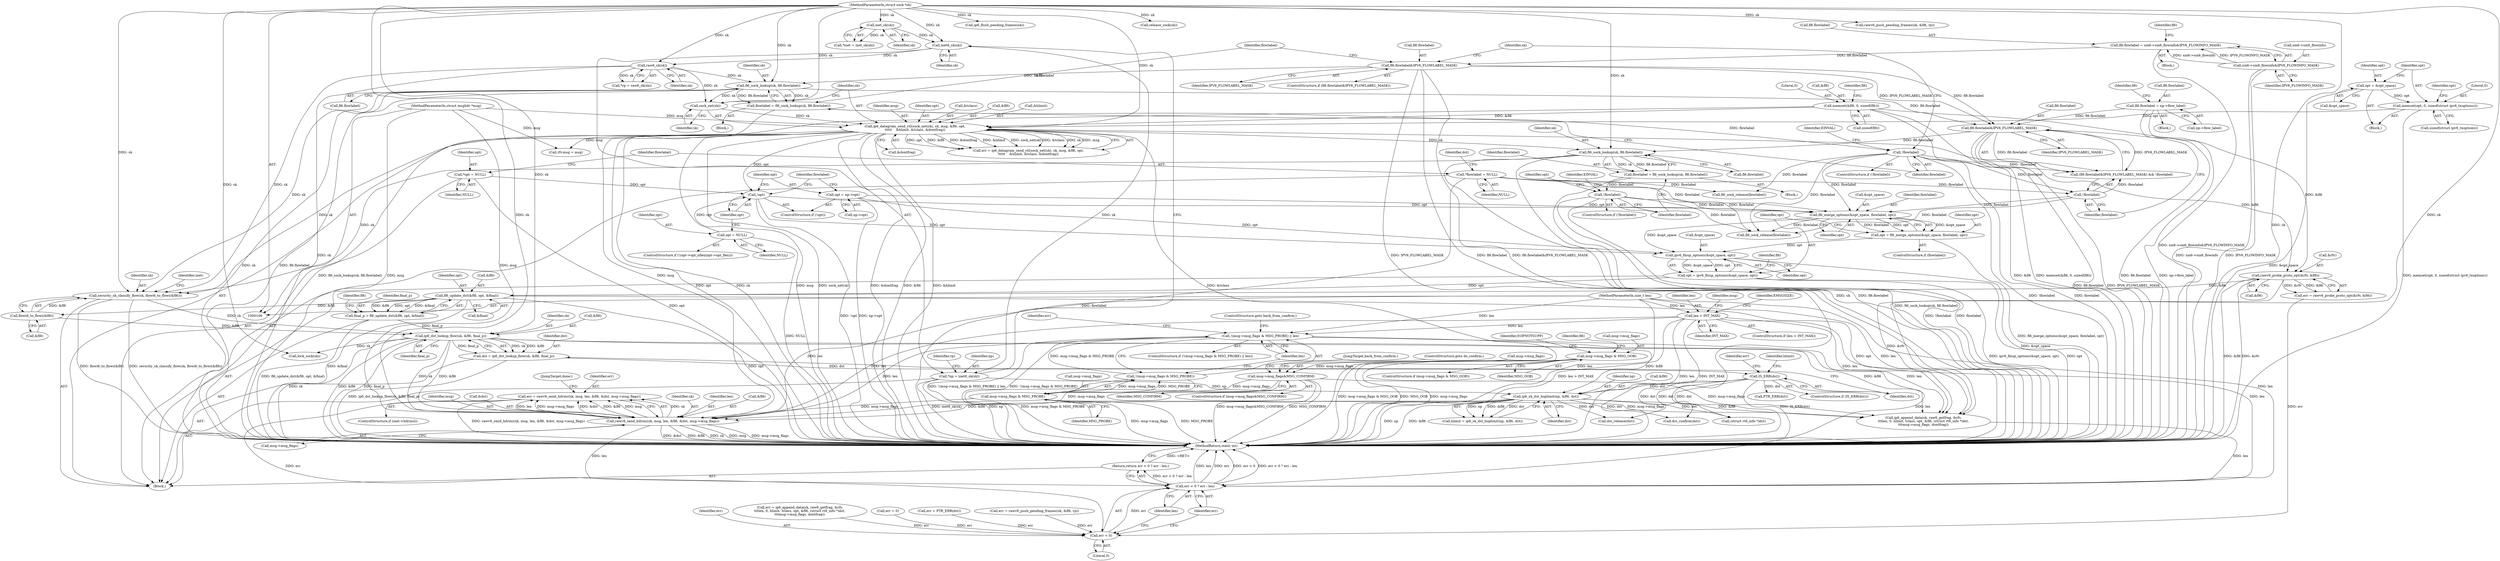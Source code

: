 digraph "1_linux_45f6fad84cc305103b28d73482b344d7f5b76f39_13@API" {
"1000649" [label="(Call,err = rawv6_send_hdrinc(sk, msg, len, &fl6, &dst, msg->msg_flags))"];
"1000651" [label="(Call,rawv6_send_hdrinc(sk, msg, len, &fl6, &dst, msg->msg_flags))"];
"1000594" [label="(Call,ip6_dst_lookup_flow(sk, &fl6, final_p))"];
"1000578" [label="(Call,security_sk_classify_flow(sk, flowi6_to_flowi(&fl6)))"];
"1000393" [label="(Call,ip6_datagram_send_ctl(sock_net(sk), sk, msg, &fl6, opt,\n\t\t\t\t\t    &hlimit, &tclass, &dontfrag))"];
"1000394" [label="(Call,sock_net(sk))"];
"1000279" [label="(Call,fl6_sock_lookup(sk, fl6.flowlabel))"];
"1000128" [label="(Call,raw6_sk(sk))"];
"1000123" [label="(Call,inet6_sk(sk))"];
"1000118" [label="(Call,inet_sk(sk))"];
"1000107" [label="(MethodParameterIn,struct sock *sk)"];
"1000271" [label="(Call,fl6.flowlabel&IPV6_FLOWLABEL_MASK)"];
"1000261" [label="(Call,fl6.flowlabel = sin6->sin6_flowinfo&IPV6_FLOWINFO_MASK)"];
"1000265" [label="(Call,sin6->sin6_flowinfo&IPV6_FLOWINFO_MASK)"];
"1000108" [label="(MethodParameterIn,struct msghdr *msg)"];
"1000183" [label="(Call,memset(&fl6, 0, sizeof(fl6)))"];
"1000380" [label="(Call,memset(opt, 0, sizeof(struct ipv6_txoptions)))"];
"1000376" [label="(Call,opt = &opt_space)"];
"1000428" [label="(Call,fl6_sock_lookup(sk, fl6.flowlabel))"];
"1000418" [label="(Call,fl6.flowlabel&IPV6_FLOWLABEL_MASK)"];
"1000351" [label="(Call,fl6.flowlabel = np->flow_label)"];
"1000580" [label="(Call,flowi6_to_flowi(&fl6))"];
"1000541" [label="(Call,fl6_update_dst(&fl6, opt, &final))"];
"1000491" [label="(Call,rawv6_probe_proto_opt(&rfv, &fl6))"];
"1000468" [label="(Call,opt = ipv6_fixup_options(&opt_space, opt))"];
"1000470" [label="(Call,ipv6_fixup_options(&opt_space, opt))"];
"1000463" [label="(Call,fl6_merge_options(&opt_space, flowlabel, opt))"];
"1000285" [label="(Call,!flowlabel)"];
"1000277" [label="(Call,flowlabel = fl6_sock_lookup(sk, fl6.flowlabel))"];
"1000423" [label="(Call,!flowlabel)"];
"1000135" [label="(Call,*flowlabel = NULL)"];
"1000434" [label="(Call,!flowlabel)"];
"1000426" [label="(Call,flowlabel = fl6_sock_lookup(sk, fl6.flowlabel))"];
"1000454" [label="(Call,opt = np->opt)"];
"1000452" [label="(Call,!opt)"];
"1000131" [label="(Call,*opt = NULL)"];
"1000448" [label="(Call,opt = NULL)"];
"1000461" [label="(Call,opt = fl6_merge_options(&opt_space, flowlabel, opt))"];
"1000539" [label="(Call,final_p = fl6_update_dst(&fl6, opt, &final))"];
"1000168" [label="(Call,len > INT_MAX)"];
"1000109" [label="(MethodParameterIn,size_t len)"];
"1000725" [label="(Call,!(msg->msg_flags & MSG_PROBE) || len)"];
"1000726" [label="(Call,!(msg->msg_flags & MSG_PROBE))"];
"1000727" [label="(Call,msg->msg_flags & MSG_PROBE)"];
"1000638" [label="(Call,msg->msg_flags&MSG_CONFIRM)"];
"1000175" [label="(Call,msg->msg_flags & MSG_OOB)"];
"1000614" [label="(Call,ip6_sk_dst_hoplimit(np, &fl6, dst))"];
"1000121" [label="(Call,*np = inet6_sk(sk))"];
"1000600" [label="(Call,IS_ERR(dst))"];
"1000592" [label="(Call,dst = ip6_dst_lookup_flow(sk, &fl6, final_p))"];
"1000716" [label="(Call,err < 0)"];
"1000715" [label="(Call,err < 0 ? err : len)"];
"1000714" [label="(Return,return err < 0 ? err : len;)"];
"1000123" [label="(Call,inet6_sk(sk))"];
"1000167" [label="(ControlStructure,if (len > INT_MAX))"];
"1000615" [label="(Identifier,np)"];
"1000183" [label="(Call,memset(&fl6, 0, sizeof(fl6)))"];
"1000430" [label="(Call,fl6.flowlabel)"];
"1000433" [label="(ControlStructure,if (!flowlabel))"];
"1000173" [label="(Identifier,EMSGSIZE)"];
"1000179" [label="(Identifier,MSG_OOB)"];
"1000168" [label="(Call,len > INT_MAX)"];
"1000689" [label="(Call,ip6_flush_pending_frames(sk))"];
"1000169" [label="(Identifier,len)"];
"1000137" [label="(Identifier,NULL)"];
"1000467" [label="(Identifier,opt)"];
"1000653" [label="(Identifier,msg)"];
"1000599" [label="(ControlStructure,if (IS_ERR(dst)))"];
"1000717" [label="(Identifier,err)"];
"1000580" [label="(Call,flowi6_to_flowi(&fl6))"];
"1000716" [label="(Call,err < 0)"];
"1000383" [label="(Call,sizeof(struct ipv6_txoptions))"];
"1000191" [label="(Identifier,fl6)"];
"1000639" [label="(Call,msg->msg_flags)"];
"1000272" [label="(Call,fl6.flowlabel)"];
"1000140" [label="(Identifier,dst)"];
"1000594" [label="(Call,ip6_dst_lookup_flow(sk, &fl6, final_p))"];
"1000712" [label="(Call,fl6_sock_release(flowlabel))"];
"1000378" [label="(Call,&opt_space)"];
"1000187" [label="(Call,sizeof(fl6))"];
"1000110" [label="(Block,)"];
"1000666" [label="(Call,err = ip6_append_data(sk, raw6_getfrag, &rfv,\n\t\t\tlen, 0, hlimit, tclass, opt, &fl6, (struct rt6_info *)dst,\n\t\t\tmsg->msg_flags, dontfrag))"];
"1000417" [label="(Call,(fl6.flowlabel&IPV6_FLOWLABEL_MASK) && !flowlabel)"];
"1000351" [label="(Call,fl6.flowlabel = np->flow_label)"];
"1000330" [label="(Block,)"];
"1000400" [label="(Identifier,opt)"];
"1000185" [label="(Identifier,fl6)"];
"1000668" [label="(Call,ip6_append_data(sk, raw6_getfrag, &rfv,\n\t\t\tlen, 0, hlimit, tclass, opt, &fl6, (struct rt6_info *)dst,\n\t\t\tmsg->msg_flags, dontfrag))"];
"1000461" [label="(Call,opt = fl6_merge_options(&opt_space, flowlabel, opt))"];
"1000448" [label="(Call,opt = NULL)"];
"1000460" [label="(Identifier,flowlabel)"];
"1000610" [label="(Identifier,hlimit)"];
"1000657" [label="(Call,&dst)"];
"1000579" [label="(Identifier,sk)"];
"1000491" [label="(Call,rawv6_probe_proto_opt(&rfv, &fl6))"];
"1000273" [label="(Identifier,fl6)"];
"1000595" [label="(Identifier,sk)"];
"1000129" [label="(Identifier,sk)"];
"1000725" [label="(Call,!(msg->msg_flags & MSG_PROBE) || len)"];
"1000281" [label="(Call,fl6.flowlabel)"];
"1000280" [label="(Identifier,sk)"];
"1000393" [label="(Call,ip6_datagram_send_ctl(sock_net(sk), sk, msg, &fl6, opt,\n\t\t\t\t\t    &hlimit, &tclass, &dontfrag))"];
"1000395" [label="(Identifier,sk)"];
"1000275" [label="(Identifier,IPV6_FLOWLABEL_MASK)"];
"1000131" [label="(Call,*opt = NULL)"];
"1000391" [label="(Call,err = ip6_datagram_send_ctl(sock_net(sk), sk, msg, &fl6, opt,\n\t\t\t\t\t    &hlimit, &tclass, &dontfrag))"];
"1000651" [label="(Call,rawv6_send_hdrinc(sk, msg, len, &fl6, &dst, msg->msg_flags))"];
"1000276" [label="(Block,)"];
"1000649" [label="(Call,err = rawv6_send_hdrinc(sk, msg, len, &fl6, &dst, msg->msg_flags))"];
"1000706" [label="(Call,release_sock(sk))"];
"1000456" [label="(Call,np->opt)"];
"1000285" [label="(Call,!flowlabel)"];
"1000427" [label="(Identifier,flowlabel)"];
"1000175" [label="(Call,msg->msg_flags & MSG_OOB)"];
"1000581" [label="(Call,&fl6)"];
"1000732" [label="(Identifier,len)"];
"1000463" [label="(Call,fl6_merge_options(&opt_space, flowlabel, opt))"];
"1000462" [label="(Identifier,opt)"];
"1000426" [label="(Call,flowlabel = fl6_sock_lookup(sk, fl6.flowlabel))"];
"1000468" [label="(Call,opt = ipv6_fixup_options(&opt_space, opt))"];
"1000128" [label="(Call,raw6_sk(sk))"];
"1000425" [label="(Block,)"];
"1000126" [label="(Call,*rp = raw6_sk(sk))"];
"1000708" [label="(JumpTarget,done:)"];
"1000714" [label="(Return,return err < 0 ? err : len;)"];
"1000645" [label="(ControlStructure,if (inet->hdrincl))"];
"1000394" [label="(Call,sock_net(sk))"];
"1000271" [label="(Call,fl6.flowlabel&IPV6_FLOWLABEL_MASK)"];
"1000265" [label="(Call,sin6->sin6_flowinfo&IPV6_FLOWINFO_MASK)"];
"1000403" [label="(Call,&tclass)"];
"1000381" [label="(Identifier,opt)"];
"1000455" [label="(Identifier,opt)"];
"1000382" [label="(Literal,0)"];
"1000398" [label="(Call,&fl6)"];
"1000186" [label="(Literal,0)"];
"1000735" [label="(Identifier,err)"];
"1000119" [label="(Identifier,sk)"];
"1000396" [label="(Identifier,sk)"];
"1000466" [label="(Identifier,flowlabel)"];
"1000107" [label="(MethodParameterIn,struct sock *sk)"];
"1000108" [label="(MethodParameterIn,struct msghdr *msg)"];
"1000452" [label="(Call,!opt)"];
"1000450" [label="(Identifier,NULL)"];
"1000644" [label="(JumpTarget,back_from_confirm:)"];
"1000270" [label="(ControlStructure,if (fl6.flowlabel&IPV6_FLOWLABEL_MASK))"];
"1000266" [label="(Call,sin6->sin6_flowinfo)"];
"1000352" [label="(Call,fl6.flowlabel)"];
"1000261" [label="(Call,fl6.flowlabel = sin6->sin6_flowinfo&IPV6_FLOWINFO_MASK)"];
"1000664" [label="(Call,lock_sock(sk))"];
"1000541" [label="(Call,fl6_update_dst(&fl6, opt, &final))"];
"1000601" [label="(Identifier,dst)"];
"1000612" [label="(Call,hlimit = ip6_sk_dst_hoplimit(np, &fl6, dst))"];
"1000600" [label="(Call,IS_ERR(dst))"];
"1000269" [label="(Identifier,IPV6_FLOWINFO_MASK)"];
"1000451" [label="(ControlStructure,if (!opt))"];
"1000652" [label="(Identifier,sk)"];
"1000423" [label="(Call,!flowlabel)"];
"1000720" [label="(Identifier,len)"];
"1000118" [label="(Call,inet_sk(sk))"];
"1000377" [label="(Identifier,opt)"];
"1000453" [label="(Identifier,opt)"];
"1000722" [label="(Call,dst_confirm(dst))"];
"1000262" [label="(Call,fl6.flowlabel)"];
"1000596" [label="(Call,&fl6)"];
"1000476" [label="(Identifier,fl6)"];
"1000614" [label="(Call,ip6_sk_dst_hoplimit(np, &fl6, dst))"];
"1000454" [label="(Call,opt = np->opt)"];
"1000136" [label="(Identifier,flowlabel)"];
"1000132" [label="(Identifier,opt)"];
"1000539" [label="(Call,final_p = fl6_update_dst(&fl6, opt, &final))"];
"1000376" [label="(Call,opt = &opt_space)"];
"1000680" [label="(Call,(struct rt6_info *)dst)"];
"1000434" [label="(Call,!flowlabel)"];
"1000659" [label="(Call,msg->msg_flags)"];
"1000544" [label="(Identifier,opt)"];
"1000724" [label="(ControlStructure,if (!(msg->msg_flags & MSG_PROBE) || len))"];
"1000637" [label="(ControlStructure,if (msg->msg_flags&MSG_CONFIRM))"];
"1000135" [label="(Call,*flowlabel = NULL)"];
"1000412" [label="(Call,fl6_sock_release(flowlabel))"];
"1000618" [label="(Identifier,dst)"];
"1000418" [label="(Call,fl6.flowlabel&IPV6_FLOWLABEL_MASK)"];
"1000593" [label="(Identifier,dst)"];
"1000719" [label="(Identifier,err)"];
"1000734" [label="(Call,err = 0)"];
"1000109" [label="(MethodParameterIn,size_t len)"];
"1000727" [label="(Call,msg->msg_flags & MSG_PROBE)"];
"1000177" [label="(Identifier,msg)"];
"1000642" [label="(Identifier,MSG_CONFIRM)"];
"1000654" [label="(Identifier,len)"];
"1000122" [label="(Identifier,np)"];
"1000422" [label="(Identifier,IPV6_FLOWLABEL_MASK)"];
"1000479" [label="(Call,rfv.msg = msg)"];
"1000133" [label="(Identifier,NULL)"];
"1000277" [label="(Call,flowlabel = fl6_sock_lookup(sk, fl6.flowlabel))"];
"1000170" [label="(Identifier,INT_MAX)"];
"1000598" [label="(Identifier,final_p)"];
"1000449" [label="(Identifier,opt)"];
"1000738" [label="(MethodReturn,static int)"];
"1000429" [label="(Identifier,sk)"];
"1000650" [label="(Identifier,err)"];
"1000471" [label="(Call,&opt_space)"];
"1000603" [label="(Call,err = PTR_ERR(dst))"];
"1000655" [label="(Call,&fl6)"];
"1000116" [label="(Call,*inet = inet_sk(sk))"];
"1000585" [label="(Identifier,inet)"];
"1000380" [label="(Call,memset(opt, 0, sizeof(struct ipv6_txoptions)))"];
"1000592" [label="(Call,dst = ip6_dst_lookup_flow(sk, &fl6, final_p))"];
"1000361" [label="(Identifier,fl6)"];
"1000439" [label="(ControlStructure,if (!(opt->opt_nflen|opt->opt_flen)))"];
"1000401" [label="(Call,&hlimit)"];
"1000731" [label="(Identifier,MSG_PROBE)"];
"1000289" [label="(Identifier,EINVAL)"];
"1000284" [label="(ControlStructure,if (!flowlabel))"];
"1000604" [label="(Identifier,err)"];
"1000551" [label="(Identifier,fl6)"];
"1000718" [label="(Literal,0)"];
"1000492" [label="(Call,&rfv)"];
"1000375" [label="(Block,)"];
"1000470" [label="(Call,ipv6_fixup_options(&opt_space, opt))"];
"1000715" [label="(Call,err < 0 ? err : len)"];
"1000443" [label="(Identifier,opt)"];
"1000174" [label="(ControlStructure,if (msg->msg_flags & MSG_OOB))"];
"1000638" [label="(Call,msg->msg_flags&MSG_CONFIRM)"];
"1000464" [label="(Call,&opt_space)"];
"1000121" [label="(Call,*np = inet6_sk(sk))"];
"1000176" [label="(Call,msg->msg_flags)"];
"1000127" [label="(Identifier,rp)"];
"1000279" [label="(Call,fl6_sock_lookup(sk, fl6.flowlabel))"];
"1000540" [label="(Identifier,final_p)"];
"1000616" [label="(Call,&fl6)"];
"1000578" [label="(Call,security_sk_classify_flow(sk, flowi6_to_flowi(&fl6)))"];
"1000405" [label="(Call,&dontfrag)"];
"1000397" [label="(Identifier,msg)"];
"1000733" [label="(ControlStructure,goto back_from_confirm;)"];
"1000438" [label="(Identifier,EINVAL)"];
"1000726" [label="(Call,!(msg->msg_flags & MSG_PROBE))"];
"1000278" [label="(Identifier,flowlabel)"];
"1000294" [label="(Identifier,sk)"];
"1000355" [label="(Call,np->flow_label)"];
"1000545" [label="(Call,&final)"];
"1000419" [label="(Call,fl6.flowlabel)"];
"1000701" [label="(Call,rawv6_push_pending_frames(sk, &fl6, rp))"];
"1000428" [label="(Call,fl6_sock_lookup(sk, fl6.flowlabel))"];
"1000473" [label="(Identifier,opt)"];
"1000435" [label="(Identifier,flowlabel)"];
"1000605" [label="(Call,PTR_ERR(dst))"];
"1000643" [label="(ControlStructure,goto do_confirm;)"];
"1000459" [label="(ControlStructure,if (flowlabel))"];
"1000728" [label="(Call,msg->msg_flags)"];
"1000709" [label="(Call,dst_release(dst))"];
"1000542" [label="(Call,&fl6)"];
"1000286" [label="(Identifier,flowlabel)"];
"1000387" [label="(Identifier,opt)"];
"1000469" [label="(Identifier,opt)"];
"1000260" [label="(Block,)"];
"1000424" [label="(Identifier,flowlabel)"];
"1000699" [label="(Call,err = rawv6_push_pending_frames(sk, &fl6, rp))"];
"1000489" [label="(Call,err = rawv6_probe_proto_opt(&rfv, &fl6))"];
"1000182" [label="(Identifier,EOPNOTSUPP)"];
"1000494" [label="(Call,&fl6)"];
"1000124" [label="(Identifier,sk)"];
"1000184" [label="(Call,&fl6)"];
"1000649" -> "1000645"  [label="AST: "];
"1000649" -> "1000651"  [label="CFG: "];
"1000650" -> "1000649"  [label="AST: "];
"1000651" -> "1000649"  [label="AST: "];
"1000708" -> "1000649"  [label="CFG: "];
"1000649" -> "1000738"  [label="DDG: rawv6_send_hdrinc(sk, msg, len, &fl6, &dst, msg->msg_flags)"];
"1000651" -> "1000649"  [label="DDG: sk"];
"1000651" -> "1000649"  [label="DDG: len"];
"1000651" -> "1000649"  [label="DDG: msg->msg_flags"];
"1000651" -> "1000649"  [label="DDG: &dst"];
"1000651" -> "1000649"  [label="DDG: &fl6"];
"1000651" -> "1000649"  [label="DDG: msg"];
"1000649" -> "1000716"  [label="DDG: err"];
"1000651" -> "1000659"  [label="CFG: "];
"1000652" -> "1000651"  [label="AST: "];
"1000653" -> "1000651"  [label="AST: "];
"1000654" -> "1000651"  [label="AST: "];
"1000655" -> "1000651"  [label="AST: "];
"1000657" -> "1000651"  [label="AST: "];
"1000659" -> "1000651"  [label="AST: "];
"1000651" -> "1000738"  [label="DDG: &fl6"];
"1000651" -> "1000738"  [label="DDG: sk"];
"1000651" -> "1000738"  [label="DDG: msg"];
"1000651" -> "1000738"  [label="DDG: msg->msg_flags"];
"1000651" -> "1000738"  [label="DDG: &dst"];
"1000594" -> "1000651"  [label="DDG: sk"];
"1000594" -> "1000651"  [label="DDG: &fl6"];
"1000107" -> "1000651"  [label="DDG: sk"];
"1000108" -> "1000651"  [label="DDG: msg"];
"1000393" -> "1000651"  [label="DDG: msg"];
"1000168" -> "1000651"  [label="DDG: len"];
"1000725" -> "1000651"  [label="DDG: len"];
"1000109" -> "1000651"  [label="DDG: len"];
"1000614" -> "1000651"  [label="DDG: &fl6"];
"1000638" -> "1000651"  [label="DDG: msg->msg_flags"];
"1000727" -> "1000651"  [label="DDG: msg->msg_flags"];
"1000651" -> "1000715"  [label="DDG: len"];
"1000594" -> "1000592"  [label="AST: "];
"1000594" -> "1000598"  [label="CFG: "];
"1000595" -> "1000594"  [label="AST: "];
"1000596" -> "1000594"  [label="AST: "];
"1000598" -> "1000594"  [label="AST: "];
"1000592" -> "1000594"  [label="CFG: "];
"1000594" -> "1000738"  [label="DDG: final_p"];
"1000594" -> "1000738"  [label="DDG: sk"];
"1000594" -> "1000738"  [label="DDG: &fl6"];
"1000594" -> "1000592"  [label="DDG: sk"];
"1000594" -> "1000592"  [label="DDG: &fl6"];
"1000594" -> "1000592"  [label="DDG: final_p"];
"1000578" -> "1000594"  [label="DDG: sk"];
"1000107" -> "1000594"  [label="DDG: sk"];
"1000580" -> "1000594"  [label="DDG: &fl6"];
"1000539" -> "1000594"  [label="DDG: final_p"];
"1000594" -> "1000614"  [label="DDG: &fl6"];
"1000594" -> "1000664"  [label="DDG: sk"];
"1000594" -> "1000668"  [label="DDG: &fl6"];
"1000578" -> "1000110"  [label="AST: "];
"1000578" -> "1000580"  [label="CFG: "];
"1000579" -> "1000578"  [label="AST: "];
"1000580" -> "1000578"  [label="AST: "];
"1000585" -> "1000578"  [label="CFG: "];
"1000578" -> "1000738"  [label="DDG: flowi6_to_flowi(&fl6)"];
"1000578" -> "1000738"  [label="DDG: security_sk_classify_flow(sk, flowi6_to_flowi(&fl6))"];
"1000393" -> "1000578"  [label="DDG: sk"];
"1000279" -> "1000578"  [label="DDG: sk"];
"1000128" -> "1000578"  [label="DDG: sk"];
"1000428" -> "1000578"  [label="DDG: sk"];
"1000107" -> "1000578"  [label="DDG: sk"];
"1000580" -> "1000578"  [label="DDG: &fl6"];
"1000393" -> "1000391"  [label="AST: "];
"1000393" -> "1000405"  [label="CFG: "];
"1000394" -> "1000393"  [label="AST: "];
"1000396" -> "1000393"  [label="AST: "];
"1000397" -> "1000393"  [label="AST: "];
"1000398" -> "1000393"  [label="AST: "];
"1000400" -> "1000393"  [label="AST: "];
"1000401" -> "1000393"  [label="AST: "];
"1000403" -> "1000393"  [label="AST: "];
"1000405" -> "1000393"  [label="AST: "];
"1000391" -> "1000393"  [label="CFG: "];
"1000393" -> "1000738"  [label="DDG: sk"];
"1000393" -> "1000738"  [label="DDG: msg"];
"1000393" -> "1000738"  [label="DDG: sock_net(sk)"];
"1000393" -> "1000738"  [label="DDG: &dontfrag"];
"1000393" -> "1000738"  [label="DDG: &fl6"];
"1000393" -> "1000738"  [label="DDG: &hlimit"];
"1000393" -> "1000738"  [label="DDG: &tclass"];
"1000393" -> "1000738"  [label="DDG: opt"];
"1000393" -> "1000391"  [label="DDG: opt"];
"1000393" -> "1000391"  [label="DDG: &fl6"];
"1000393" -> "1000391"  [label="DDG: &dontfrag"];
"1000393" -> "1000391"  [label="DDG: &hlimit"];
"1000393" -> "1000391"  [label="DDG: sock_net(sk)"];
"1000393" -> "1000391"  [label="DDG: &tclass"];
"1000393" -> "1000391"  [label="DDG: sk"];
"1000393" -> "1000391"  [label="DDG: msg"];
"1000394" -> "1000393"  [label="DDG: sk"];
"1000107" -> "1000393"  [label="DDG: sk"];
"1000108" -> "1000393"  [label="DDG: msg"];
"1000183" -> "1000393"  [label="DDG: &fl6"];
"1000380" -> "1000393"  [label="DDG: opt"];
"1000393" -> "1000428"  [label="DDG: sk"];
"1000393" -> "1000452"  [label="DDG: opt"];
"1000393" -> "1000479"  [label="DDG: msg"];
"1000393" -> "1000491"  [label="DDG: &fl6"];
"1000394" -> "1000395"  [label="CFG: "];
"1000395" -> "1000394"  [label="AST: "];
"1000396" -> "1000394"  [label="CFG: "];
"1000279" -> "1000394"  [label="DDG: sk"];
"1000128" -> "1000394"  [label="DDG: sk"];
"1000107" -> "1000394"  [label="DDG: sk"];
"1000279" -> "1000277"  [label="AST: "];
"1000279" -> "1000281"  [label="CFG: "];
"1000280" -> "1000279"  [label="AST: "];
"1000281" -> "1000279"  [label="AST: "];
"1000277" -> "1000279"  [label="CFG: "];
"1000279" -> "1000738"  [label="DDG: sk"];
"1000279" -> "1000738"  [label="DDG: fl6.flowlabel"];
"1000279" -> "1000277"  [label="DDG: sk"];
"1000279" -> "1000277"  [label="DDG: fl6.flowlabel"];
"1000128" -> "1000279"  [label="DDG: sk"];
"1000107" -> "1000279"  [label="DDG: sk"];
"1000271" -> "1000279"  [label="DDG: fl6.flowlabel"];
"1000279" -> "1000418"  [label="DDG: fl6.flowlabel"];
"1000128" -> "1000126"  [label="AST: "];
"1000128" -> "1000129"  [label="CFG: "];
"1000129" -> "1000128"  [label="AST: "];
"1000126" -> "1000128"  [label="CFG: "];
"1000128" -> "1000738"  [label="DDG: sk"];
"1000128" -> "1000126"  [label="DDG: sk"];
"1000123" -> "1000128"  [label="DDG: sk"];
"1000107" -> "1000128"  [label="DDG: sk"];
"1000123" -> "1000121"  [label="AST: "];
"1000123" -> "1000124"  [label="CFG: "];
"1000124" -> "1000123"  [label="AST: "];
"1000121" -> "1000123"  [label="CFG: "];
"1000123" -> "1000121"  [label="DDG: sk"];
"1000118" -> "1000123"  [label="DDG: sk"];
"1000107" -> "1000123"  [label="DDG: sk"];
"1000118" -> "1000116"  [label="AST: "];
"1000118" -> "1000119"  [label="CFG: "];
"1000119" -> "1000118"  [label="AST: "];
"1000116" -> "1000118"  [label="CFG: "];
"1000118" -> "1000116"  [label="DDG: sk"];
"1000107" -> "1000118"  [label="DDG: sk"];
"1000107" -> "1000106"  [label="AST: "];
"1000107" -> "1000738"  [label="DDG: sk"];
"1000107" -> "1000428"  [label="DDG: sk"];
"1000107" -> "1000664"  [label="DDG: sk"];
"1000107" -> "1000668"  [label="DDG: sk"];
"1000107" -> "1000689"  [label="DDG: sk"];
"1000107" -> "1000701"  [label="DDG: sk"];
"1000107" -> "1000706"  [label="DDG: sk"];
"1000271" -> "1000270"  [label="AST: "];
"1000271" -> "1000275"  [label="CFG: "];
"1000272" -> "1000271"  [label="AST: "];
"1000275" -> "1000271"  [label="AST: "];
"1000278" -> "1000271"  [label="CFG: "];
"1000294" -> "1000271"  [label="CFG: "];
"1000271" -> "1000738"  [label="DDG: IPV6_FLOWLABEL_MASK"];
"1000271" -> "1000738"  [label="DDG: fl6.flowlabel"];
"1000271" -> "1000738"  [label="DDG: fl6.flowlabel&IPV6_FLOWLABEL_MASK"];
"1000261" -> "1000271"  [label="DDG: fl6.flowlabel"];
"1000271" -> "1000418"  [label="DDG: fl6.flowlabel"];
"1000271" -> "1000418"  [label="DDG: IPV6_FLOWLABEL_MASK"];
"1000261" -> "1000260"  [label="AST: "];
"1000261" -> "1000265"  [label="CFG: "];
"1000262" -> "1000261"  [label="AST: "];
"1000265" -> "1000261"  [label="AST: "];
"1000273" -> "1000261"  [label="CFG: "];
"1000261" -> "1000738"  [label="DDG: sin6->sin6_flowinfo&IPV6_FLOWINFO_MASK"];
"1000265" -> "1000261"  [label="DDG: sin6->sin6_flowinfo"];
"1000265" -> "1000261"  [label="DDG: IPV6_FLOWINFO_MASK"];
"1000265" -> "1000269"  [label="CFG: "];
"1000266" -> "1000265"  [label="AST: "];
"1000269" -> "1000265"  [label="AST: "];
"1000265" -> "1000738"  [label="DDG: IPV6_FLOWINFO_MASK"];
"1000265" -> "1000738"  [label="DDG: sin6->sin6_flowinfo"];
"1000108" -> "1000106"  [label="AST: "];
"1000108" -> "1000738"  [label="DDG: msg"];
"1000108" -> "1000479"  [label="DDG: msg"];
"1000183" -> "1000110"  [label="AST: "];
"1000183" -> "1000187"  [label="CFG: "];
"1000184" -> "1000183"  [label="AST: "];
"1000186" -> "1000183"  [label="AST: "];
"1000187" -> "1000183"  [label="AST: "];
"1000191" -> "1000183"  [label="CFG: "];
"1000183" -> "1000738"  [label="DDG: &fl6"];
"1000183" -> "1000738"  [label="DDG: memset(&fl6, 0, sizeof(fl6))"];
"1000183" -> "1000491"  [label="DDG: &fl6"];
"1000380" -> "1000375"  [label="AST: "];
"1000380" -> "1000383"  [label="CFG: "];
"1000381" -> "1000380"  [label="AST: "];
"1000382" -> "1000380"  [label="AST: "];
"1000383" -> "1000380"  [label="AST: "];
"1000387" -> "1000380"  [label="CFG: "];
"1000380" -> "1000738"  [label="DDG: memset(opt, 0, sizeof(struct ipv6_txoptions))"];
"1000376" -> "1000380"  [label="DDG: opt"];
"1000376" -> "1000375"  [label="AST: "];
"1000376" -> "1000378"  [label="CFG: "];
"1000377" -> "1000376"  [label="AST: "];
"1000378" -> "1000376"  [label="AST: "];
"1000381" -> "1000376"  [label="CFG: "];
"1000376" -> "1000738"  [label="DDG: &opt_space"];
"1000428" -> "1000426"  [label="AST: "];
"1000428" -> "1000430"  [label="CFG: "];
"1000429" -> "1000428"  [label="AST: "];
"1000430" -> "1000428"  [label="AST: "];
"1000426" -> "1000428"  [label="CFG: "];
"1000428" -> "1000738"  [label="DDG: fl6.flowlabel"];
"1000428" -> "1000738"  [label="DDG: sk"];
"1000428" -> "1000426"  [label="DDG: sk"];
"1000428" -> "1000426"  [label="DDG: fl6.flowlabel"];
"1000418" -> "1000428"  [label="DDG: fl6.flowlabel"];
"1000418" -> "1000417"  [label="AST: "];
"1000418" -> "1000422"  [label="CFG: "];
"1000419" -> "1000418"  [label="AST: "];
"1000422" -> "1000418"  [label="AST: "];
"1000424" -> "1000418"  [label="CFG: "];
"1000417" -> "1000418"  [label="CFG: "];
"1000418" -> "1000738"  [label="DDG: IPV6_FLOWLABEL_MASK"];
"1000418" -> "1000738"  [label="DDG: fl6.flowlabel"];
"1000418" -> "1000417"  [label="DDG: fl6.flowlabel"];
"1000418" -> "1000417"  [label="DDG: IPV6_FLOWLABEL_MASK"];
"1000351" -> "1000418"  [label="DDG: fl6.flowlabel"];
"1000351" -> "1000330"  [label="AST: "];
"1000351" -> "1000355"  [label="CFG: "];
"1000352" -> "1000351"  [label="AST: "];
"1000355" -> "1000351"  [label="AST: "];
"1000361" -> "1000351"  [label="CFG: "];
"1000351" -> "1000738"  [label="DDG: fl6.flowlabel"];
"1000351" -> "1000738"  [label="DDG: np->flow_label"];
"1000580" -> "1000581"  [label="CFG: "];
"1000581" -> "1000580"  [label="AST: "];
"1000541" -> "1000580"  [label="DDG: &fl6"];
"1000541" -> "1000539"  [label="AST: "];
"1000541" -> "1000545"  [label="CFG: "];
"1000542" -> "1000541"  [label="AST: "];
"1000544" -> "1000541"  [label="AST: "];
"1000545" -> "1000541"  [label="AST: "];
"1000539" -> "1000541"  [label="CFG: "];
"1000541" -> "1000738"  [label="DDG: &final"];
"1000541" -> "1000738"  [label="DDG: opt"];
"1000541" -> "1000539"  [label="DDG: &fl6"];
"1000541" -> "1000539"  [label="DDG: opt"];
"1000541" -> "1000539"  [label="DDG: &final"];
"1000491" -> "1000541"  [label="DDG: &fl6"];
"1000468" -> "1000541"  [label="DDG: opt"];
"1000541" -> "1000668"  [label="DDG: opt"];
"1000491" -> "1000489"  [label="AST: "];
"1000491" -> "1000494"  [label="CFG: "];
"1000492" -> "1000491"  [label="AST: "];
"1000494" -> "1000491"  [label="AST: "];
"1000489" -> "1000491"  [label="CFG: "];
"1000491" -> "1000738"  [label="DDG: &fl6"];
"1000491" -> "1000738"  [label="DDG: &rfv"];
"1000491" -> "1000489"  [label="DDG: &rfv"];
"1000491" -> "1000489"  [label="DDG: &fl6"];
"1000491" -> "1000668"  [label="DDG: &rfv"];
"1000468" -> "1000110"  [label="AST: "];
"1000468" -> "1000470"  [label="CFG: "];
"1000469" -> "1000468"  [label="AST: "];
"1000470" -> "1000468"  [label="AST: "];
"1000476" -> "1000468"  [label="CFG: "];
"1000468" -> "1000738"  [label="DDG: opt"];
"1000468" -> "1000738"  [label="DDG: ipv6_fixup_options(&opt_space, opt)"];
"1000470" -> "1000468"  [label="DDG: &opt_space"];
"1000470" -> "1000468"  [label="DDG: opt"];
"1000470" -> "1000473"  [label="CFG: "];
"1000471" -> "1000470"  [label="AST: "];
"1000473" -> "1000470"  [label="AST: "];
"1000470" -> "1000738"  [label="DDG: &opt_space"];
"1000463" -> "1000470"  [label="DDG: &opt_space"];
"1000454" -> "1000470"  [label="DDG: opt"];
"1000452" -> "1000470"  [label="DDG: opt"];
"1000461" -> "1000470"  [label="DDG: opt"];
"1000463" -> "1000461"  [label="AST: "];
"1000463" -> "1000467"  [label="CFG: "];
"1000464" -> "1000463"  [label="AST: "];
"1000466" -> "1000463"  [label="AST: "];
"1000467" -> "1000463"  [label="AST: "];
"1000461" -> "1000463"  [label="CFG: "];
"1000463" -> "1000461"  [label="DDG: &opt_space"];
"1000463" -> "1000461"  [label="DDG: flowlabel"];
"1000463" -> "1000461"  [label="DDG: opt"];
"1000285" -> "1000463"  [label="DDG: flowlabel"];
"1000423" -> "1000463"  [label="DDG: flowlabel"];
"1000434" -> "1000463"  [label="DDG: flowlabel"];
"1000135" -> "1000463"  [label="DDG: flowlabel"];
"1000454" -> "1000463"  [label="DDG: opt"];
"1000452" -> "1000463"  [label="DDG: opt"];
"1000463" -> "1000712"  [label="DDG: flowlabel"];
"1000285" -> "1000284"  [label="AST: "];
"1000285" -> "1000286"  [label="CFG: "];
"1000286" -> "1000285"  [label="AST: "];
"1000289" -> "1000285"  [label="CFG: "];
"1000294" -> "1000285"  [label="CFG: "];
"1000285" -> "1000738"  [label="DDG: flowlabel"];
"1000285" -> "1000738"  [label="DDG: !flowlabel"];
"1000277" -> "1000285"  [label="DDG: flowlabel"];
"1000285" -> "1000412"  [label="DDG: flowlabel"];
"1000285" -> "1000417"  [label="DDG: !flowlabel"];
"1000285" -> "1000423"  [label="DDG: flowlabel"];
"1000285" -> "1000712"  [label="DDG: flowlabel"];
"1000277" -> "1000276"  [label="AST: "];
"1000278" -> "1000277"  [label="AST: "];
"1000286" -> "1000277"  [label="CFG: "];
"1000277" -> "1000738"  [label="DDG: fl6_sock_lookup(sk, fl6.flowlabel)"];
"1000423" -> "1000417"  [label="AST: "];
"1000423" -> "1000424"  [label="CFG: "];
"1000424" -> "1000423"  [label="AST: "];
"1000417" -> "1000423"  [label="CFG: "];
"1000423" -> "1000417"  [label="DDG: flowlabel"];
"1000135" -> "1000423"  [label="DDG: flowlabel"];
"1000423" -> "1000712"  [label="DDG: flowlabel"];
"1000135" -> "1000110"  [label="AST: "];
"1000135" -> "1000137"  [label="CFG: "];
"1000136" -> "1000135"  [label="AST: "];
"1000137" -> "1000135"  [label="AST: "];
"1000140" -> "1000135"  [label="CFG: "];
"1000135" -> "1000738"  [label="DDG: flowlabel"];
"1000135" -> "1000412"  [label="DDG: flowlabel"];
"1000135" -> "1000712"  [label="DDG: flowlabel"];
"1000434" -> "1000433"  [label="AST: "];
"1000434" -> "1000435"  [label="CFG: "];
"1000435" -> "1000434"  [label="AST: "];
"1000438" -> "1000434"  [label="CFG: "];
"1000443" -> "1000434"  [label="CFG: "];
"1000434" -> "1000738"  [label="DDG: !flowlabel"];
"1000434" -> "1000738"  [label="DDG: flowlabel"];
"1000426" -> "1000434"  [label="DDG: flowlabel"];
"1000434" -> "1000712"  [label="DDG: flowlabel"];
"1000426" -> "1000425"  [label="AST: "];
"1000427" -> "1000426"  [label="AST: "];
"1000435" -> "1000426"  [label="CFG: "];
"1000426" -> "1000738"  [label="DDG: fl6_sock_lookup(sk, fl6.flowlabel)"];
"1000454" -> "1000451"  [label="AST: "];
"1000454" -> "1000456"  [label="CFG: "];
"1000455" -> "1000454"  [label="AST: "];
"1000456" -> "1000454"  [label="AST: "];
"1000460" -> "1000454"  [label="CFG: "];
"1000454" -> "1000738"  [label="DDG: np->opt"];
"1000452" -> "1000451"  [label="AST: "];
"1000452" -> "1000453"  [label="CFG: "];
"1000453" -> "1000452"  [label="AST: "];
"1000455" -> "1000452"  [label="CFG: "];
"1000460" -> "1000452"  [label="CFG: "];
"1000452" -> "1000738"  [label="DDG: !opt"];
"1000131" -> "1000452"  [label="DDG: opt"];
"1000448" -> "1000452"  [label="DDG: opt"];
"1000131" -> "1000110"  [label="AST: "];
"1000131" -> "1000133"  [label="CFG: "];
"1000132" -> "1000131"  [label="AST: "];
"1000133" -> "1000131"  [label="AST: "];
"1000136" -> "1000131"  [label="CFG: "];
"1000131" -> "1000738"  [label="DDG: opt"];
"1000448" -> "1000439"  [label="AST: "];
"1000448" -> "1000450"  [label="CFG: "];
"1000449" -> "1000448"  [label="AST: "];
"1000450" -> "1000448"  [label="AST: "];
"1000453" -> "1000448"  [label="CFG: "];
"1000448" -> "1000738"  [label="DDG: NULL"];
"1000461" -> "1000459"  [label="AST: "];
"1000462" -> "1000461"  [label="AST: "];
"1000469" -> "1000461"  [label="CFG: "];
"1000461" -> "1000738"  [label="DDG: fl6_merge_options(&opt_space, flowlabel, opt)"];
"1000539" -> "1000110"  [label="AST: "];
"1000540" -> "1000539"  [label="AST: "];
"1000551" -> "1000539"  [label="CFG: "];
"1000539" -> "1000738"  [label="DDG: fl6_update_dst(&fl6, opt, &final)"];
"1000168" -> "1000167"  [label="AST: "];
"1000168" -> "1000170"  [label="CFG: "];
"1000169" -> "1000168"  [label="AST: "];
"1000170" -> "1000168"  [label="AST: "];
"1000173" -> "1000168"  [label="CFG: "];
"1000177" -> "1000168"  [label="CFG: "];
"1000168" -> "1000738"  [label="DDG: len > INT_MAX"];
"1000168" -> "1000738"  [label="DDG: len"];
"1000168" -> "1000738"  [label="DDG: INT_MAX"];
"1000109" -> "1000168"  [label="DDG: len"];
"1000168" -> "1000668"  [label="DDG: len"];
"1000168" -> "1000715"  [label="DDG: len"];
"1000168" -> "1000725"  [label="DDG: len"];
"1000109" -> "1000106"  [label="AST: "];
"1000109" -> "1000738"  [label="DDG: len"];
"1000109" -> "1000668"  [label="DDG: len"];
"1000109" -> "1000715"  [label="DDG: len"];
"1000109" -> "1000725"  [label="DDG: len"];
"1000725" -> "1000724"  [label="AST: "];
"1000725" -> "1000726"  [label="CFG: "];
"1000725" -> "1000732"  [label="CFG: "];
"1000726" -> "1000725"  [label="AST: "];
"1000732" -> "1000725"  [label="AST: "];
"1000733" -> "1000725"  [label="CFG: "];
"1000735" -> "1000725"  [label="CFG: "];
"1000725" -> "1000738"  [label="DDG: !(msg->msg_flags & MSG_PROBE) || len"];
"1000725" -> "1000738"  [label="DDG: !(msg->msg_flags & MSG_PROBE)"];
"1000725" -> "1000668"  [label="DDG: len"];
"1000725" -> "1000715"  [label="DDG: len"];
"1000726" -> "1000725"  [label="DDG: msg->msg_flags & MSG_PROBE"];
"1000726" -> "1000727"  [label="CFG: "];
"1000727" -> "1000726"  [label="AST: "];
"1000732" -> "1000726"  [label="CFG: "];
"1000726" -> "1000738"  [label="DDG: msg->msg_flags & MSG_PROBE"];
"1000727" -> "1000726"  [label="DDG: msg->msg_flags"];
"1000727" -> "1000726"  [label="DDG: MSG_PROBE"];
"1000727" -> "1000731"  [label="CFG: "];
"1000728" -> "1000727"  [label="AST: "];
"1000731" -> "1000727"  [label="AST: "];
"1000727" -> "1000738"  [label="DDG: MSG_PROBE"];
"1000727" -> "1000738"  [label="DDG: msg->msg_flags"];
"1000727" -> "1000668"  [label="DDG: msg->msg_flags"];
"1000638" -> "1000727"  [label="DDG: msg->msg_flags"];
"1000638" -> "1000637"  [label="AST: "];
"1000638" -> "1000642"  [label="CFG: "];
"1000639" -> "1000638"  [label="AST: "];
"1000642" -> "1000638"  [label="AST: "];
"1000643" -> "1000638"  [label="CFG: "];
"1000644" -> "1000638"  [label="CFG: "];
"1000638" -> "1000738"  [label="DDG: msg->msg_flags&MSG_CONFIRM"];
"1000638" -> "1000738"  [label="DDG: MSG_CONFIRM"];
"1000175" -> "1000638"  [label="DDG: msg->msg_flags"];
"1000638" -> "1000668"  [label="DDG: msg->msg_flags"];
"1000175" -> "1000174"  [label="AST: "];
"1000175" -> "1000179"  [label="CFG: "];
"1000176" -> "1000175"  [label="AST: "];
"1000179" -> "1000175"  [label="AST: "];
"1000182" -> "1000175"  [label="CFG: "];
"1000185" -> "1000175"  [label="CFG: "];
"1000175" -> "1000738"  [label="DDG: MSG_OOB"];
"1000175" -> "1000738"  [label="DDG: msg->msg_flags"];
"1000175" -> "1000738"  [label="DDG: msg->msg_flags & MSG_OOB"];
"1000614" -> "1000612"  [label="AST: "];
"1000614" -> "1000618"  [label="CFG: "];
"1000615" -> "1000614"  [label="AST: "];
"1000616" -> "1000614"  [label="AST: "];
"1000618" -> "1000614"  [label="AST: "];
"1000612" -> "1000614"  [label="CFG: "];
"1000614" -> "1000738"  [label="DDG: &fl6"];
"1000614" -> "1000738"  [label="DDG: np"];
"1000614" -> "1000612"  [label="DDG: np"];
"1000614" -> "1000612"  [label="DDG: &fl6"];
"1000614" -> "1000612"  [label="DDG: dst"];
"1000121" -> "1000614"  [label="DDG: np"];
"1000600" -> "1000614"  [label="DDG: dst"];
"1000614" -> "1000668"  [label="DDG: &fl6"];
"1000614" -> "1000680"  [label="DDG: dst"];
"1000614" -> "1000709"  [label="DDG: dst"];
"1000614" -> "1000722"  [label="DDG: dst"];
"1000121" -> "1000110"  [label="AST: "];
"1000122" -> "1000121"  [label="AST: "];
"1000127" -> "1000121"  [label="CFG: "];
"1000121" -> "1000738"  [label="DDG: inet6_sk(sk)"];
"1000121" -> "1000738"  [label="DDG: np"];
"1000600" -> "1000599"  [label="AST: "];
"1000600" -> "1000601"  [label="CFG: "];
"1000601" -> "1000600"  [label="AST: "];
"1000604" -> "1000600"  [label="CFG: "];
"1000610" -> "1000600"  [label="CFG: "];
"1000600" -> "1000738"  [label="DDG: IS_ERR(dst)"];
"1000592" -> "1000600"  [label="DDG: dst"];
"1000600" -> "1000605"  [label="DDG: dst"];
"1000600" -> "1000680"  [label="DDG: dst"];
"1000600" -> "1000709"  [label="DDG: dst"];
"1000600" -> "1000722"  [label="DDG: dst"];
"1000592" -> "1000110"  [label="AST: "];
"1000593" -> "1000592"  [label="AST: "];
"1000601" -> "1000592"  [label="CFG: "];
"1000592" -> "1000738"  [label="DDG: ip6_dst_lookup_flow(sk, &fl6, final_p)"];
"1000716" -> "1000715"  [label="AST: "];
"1000716" -> "1000718"  [label="CFG: "];
"1000717" -> "1000716"  [label="AST: "];
"1000718" -> "1000716"  [label="AST: "];
"1000719" -> "1000716"  [label="CFG: "];
"1000720" -> "1000716"  [label="CFG: "];
"1000716" -> "1000715"  [label="DDG: err"];
"1000734" -> "1000716"  [label="DDG: err"];
"1000603" -> "1000716"  [label="DDG: err"];
"1000489" -> "1000716"  [label="DDG: err"];
"1000666" -> "1000716"  [label="DDG: err"];
"1000699" -> "1000716"  [label="DDG: err"];
"1000715" -> "1000714"  [label="AST: "];
"1000715" -> "1000719"  [label="CFG: "];
"1000715" -> "1000720"  [label="CFG: "];
"1000719" -> "1000715"  [label="AST: "];
"1000720" -> "1000715"  [label="AST: "];
"1000714" -> "1000715"  [label="CFG: "];
"1000715" -> "1000738"  [label="DDG: err < 0"];
"1000715" -> "1000738"  [label="DDG: err < 0 ? err : len"];
"1000715" -> "1000738"  [label="DDG: len"];
"1000715" -> "1000738"  [label="DDG: err"];
"1000715" -> "1000714"  [label="DDG: err < 0 ? err : len"];
"1000668" -> "1000715"  [label="DDG: len"];
"1000714" -> "1000110"  [label="AST: "];
"1000738" -> "1000714"  [label="CFG: "];
"1000714" -> "1000738"  [label="DDG: <RET>"];
}
